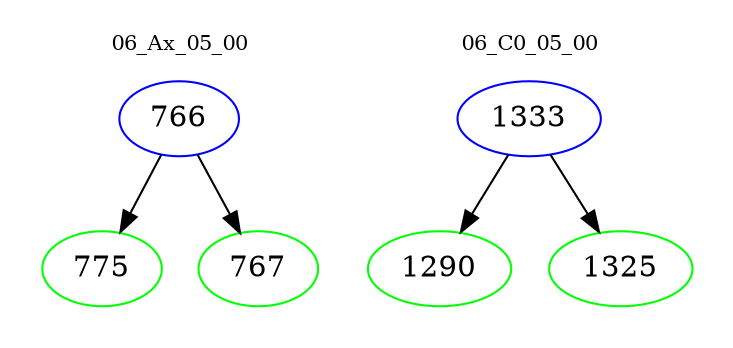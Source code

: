 digraph{
subgraph cluster_0 {
color = white
label = "06_Ax_05_00";
fontsize=10;
T0_766 [label="766", color="blue"]
T0_766 -> T0_775 [color="black"]
T0_775 [label="775", color="green"]
T0_766 -> T0_767 [color="black"]
T0_767 [label="767", color="green"]
}
subgraph cluster_1 {
color = white
label = "06_C0_05_00";
fontsize=10;
T1_1333 [label="1333", color="blue"]
T1_1333 -> T1_1290 [color="black"]
T1_1290 [label="1290", color="green"]
T1_1333 -> T1_1325 [color="black"]
T1_1325 [label="1325", color="green"]
}
}
